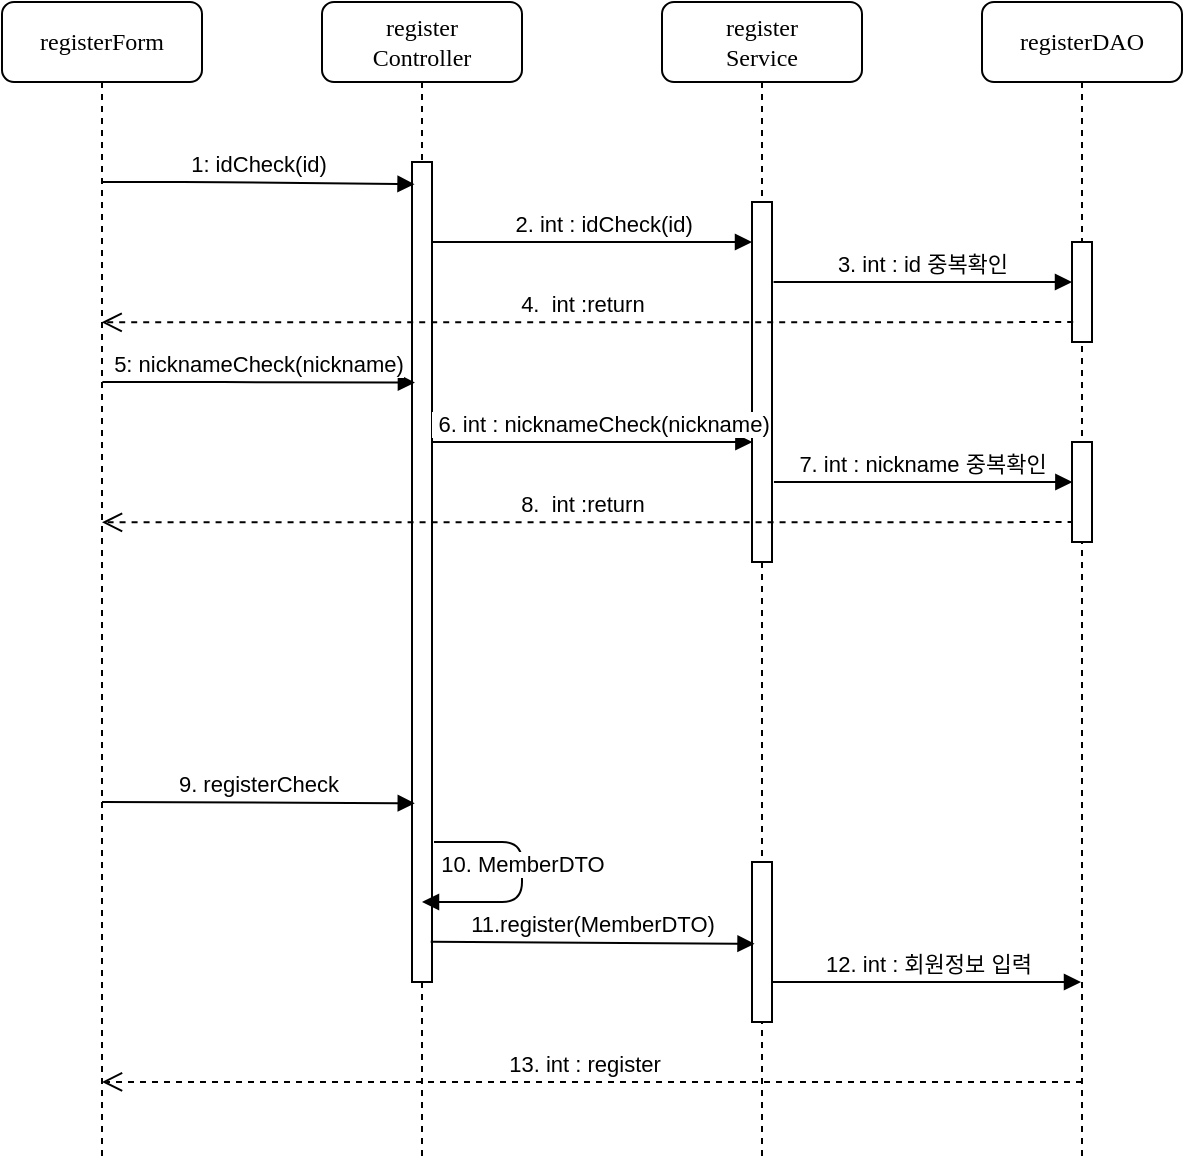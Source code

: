 <mxfile version="14.1.9" type="github">
  <diagram name="Page-1" id="13e1069c-82ec-6db2-03f1-153e76fe0fe0">
    <mxGraphModel dx="1221" dy="645" grid="1" gridSize="10" guides="1" tooltips="1" connect="1" arrows="1" fold="1" page="1" pageScale="1" pageWidth="1100" pageHeight="850" background="#ffffff" math="0" shadow="0">
      <root>
        <mxCell id="0" />
        <mxCell id="1" parent="0" />
        <mxCell id="7baba1c4bc27f4b0-2" value="register&lt;br&gt;Controller" style="shape=umlLifeline;perimeter=lifelinePerimeter;whiteSpace=wrap;html=1;container=1;collapsible=0;recursiveResize=0;outlineConnect=0;rounded=1;shadow=0;comic=0;labelBackgroundColor=none;strokeWidth=1;fontFamily=Verdana;fontSize=12;align=center;" parent="1" vertex="1">
          <mxGeometry x="260" y="80" width="100" height="580" as="geometry" />
        </mxCell>
        <mxCell id="Aa1WEz_jSSBTIPIqc46A-5" value="" style="html=1;points=[];perimeter=orthogonalPerimeter;" vertex="1" parent="7baba1c4bc27f4b0-2">
          <mxGeometry x="45" y="80" width="10" height="410" as="geometry" />
        </mxCell>
        <mxCell id="Aa1WEz_jSSBTIPIqc46A-28" value="10. MemberDTO" style="html=1;verticalAlign=bottom;endArrow=block;" edge="1" parent="7baba1c4bc27f4b0-2" target="7baba1c4bc27f4b0-2">
          <mxGeometry x="0.035" width="80" relative="1" as="geometry">
            <mxPoint x="56" y="420" as="sourcePoint" />
            <mxPoint x="110" y="460" as="targetPoint" />
            <Array as="points">
              <mxPoint x="100" y="420" />
              <mxPoint x="100" y="450" />
            </Array>
            <mxPoint as="offset" />
          </mxGeometry>
        </mxCell>
        <mxCell id="7baba1c4bc27f4b0-3" value="register&lt;br&gt;Service" style="shape=umlLifeline;perimeter=lifelinePerimeter;whiteSpace=wrap;html=1;container=1;collapsible=0;recursiveResize=0;outlineConnect=0;rounded=1;shadow=0;comic=0;labelBackgroundColor=none;strokeWidth=1;fontFamily=Verdana;fontSize=12;align=center;" parent="1" vertex="1">
          <mxGeometry x="430" y="80" width="100" height="580" as="geometry" />
        </mxCell>
        <mxCell id="Aa1WEz_jSSBTIPIqc46A-7" value="" style="html=1;points=[];perimeter=orthogonalPerimeter;" vertex="1" parent="7baba1c4bc27f4b0-3">
          <mxGeometry x="45" y="100" width="10" height="180" as="geometry" />
        </mxCell>
        <mxCell id="Aa1WEz_jSSBTIPIqc46A-6" value="" style="html=1;verticalAlign=bottom;endArrow=block;" edge="1" parent="7baba1c4bc27f4b0-3" source="Aa1WEz_jSSBTIPIqc46A-7" target="7baba1c4bc27f4b0-3">
          <mxGeometry x="NaN" y="32" width="80" relative="1" as="geometry">
            <mxPoint x="-150" y="100" as="sourcePoint" />
            <mxPoint x="-80" y="100" as="targetPoint" />
            <Array as="points" />
            <mxPoint x="31" y="-10" as="offset" />
          </mxGeometry>
        </mxCell>
        <mxCell id="7baba1c4bc27f4b0-4" value="registerDAO" style="shape=umlLifeline;perimeter=lifelinePerimeter;whiteSpace=wrap;html=1;container=1;collapsible=0;recursiveResize=0;outlineConnect=0;rounded=1;shadow=0;comic=0;labelBackgroundColor=none;strokeWidth=1;fontFamily=Verdana;fontSize=12;align=center;" parent="1" vertex="1">
          <mxGeometry x="590" y="80" width="100" height="580" as="geometry" />
        </mxCell>
        <mxCell id="Aa1WEz_jSSBTIPIqc46A-13" value="" style="html=1;points=[];perimeter=orthogonalPerimeter;" vertex="1" parent="7baba1c4bc27f4b0-4">
          <mxGeometry x="45" y="120" width="10" height="50" as="geometry" />
        </mxCell>
        <mxCell id="7baba1c4bc27f4b0-8" value="registerForm" style="shape=umlLifeline;perimeter=lifelinePerimeter;whiteSpace=wrap;html=1;container=1;collapsible=0;recursiveResize=0;outlineConnect=0;rounded=1;shadow=0;comic=0;labelBackgroundColor=none;strokeWidth=1;fontFamily=Verdana;fontSize=12;align=center;" parent="1" vertex="1">
          <mxGeometry x="100" y="80" width="100" height="580" as="geometry" />
        </mxCell>
        <mxCell id="Aa1WEz_jSSBTIPIqc46A-4" value="1:&amp;nbsp;idCheck(id)" style="html=1;verticalAlign=bottom;endArrow=block;entryX=0.127;entryY=0.027;entryDx=0;entryDy=0;entryPerimeter=0;" edge="1" parent="1" target="Aa1WEz_jSSBTIPIqc46A-5">
          <mxGeometry width="80" relative="1" as="geometry">
            <mxPoint x="150" y="170" as="sourcePoint" />
            <mxPoint x="305" y="171" as="targetPoint" />
            <Array as="points">
              <mxPoint x="200" y="170" />
            </Array>
          </mxGeometry>
        </mxCell>
        <mxCell id="Aa1WEz_jSSBTIPIqc46A-8" value="&amp;nbsp;2. int : idCheck(id)" style="html=1;verticalAlign=bottom;endArrow=block;" edge="1" parent="1" source="Aa1WEz_jSSBTIPIqc46A-5" target="Aa1WEz_jSSBTIPIqc46A-7">
          <mxGeometry x="0.05" width="80" relative="1" as="geometry">
            <mxPoint x="355" y="180" as="sourcePoint" />
            <mxPoint x="559.5" y="180" as="targetPoint" />
            <Array as="points">
              <mxPoint x="460" y="200" />
            </Array>
            <mxPoint as="offset" />
          </mxGeometry>
        </mxCell>
        <mxCell id="Aa1WEz_jSSBTIPIqc46A-19" value="3. int : id 중복확인" style="html=1;verticalAlign=bottom;endArrow=block;exitX=1.078;exitY=0.495;exitDx=0;exitDy=0;exitPerimeter=0;" edge="1" parent="1">
          <mxGeometry width="80" relative="1" as="geometry">
            <mxPoint x="485.78" y="220.0" as="sourcePoint" />
            <mxPoint x="635" y="220.0" as="targetPoint" />
            <Array as="points" />
          </mxGeometry>
        </mxCell>
        <mxCell id="Aa1WEz_jSSBTIPIqc46A-21" value="4.&amp;nbsp; int :return&amp;nbsp;&amp;nbsp;" style="html=1;verticalAlign=bottom;endArrow=open;dashed=1;endSize=8;exitX=0.06;exitY=0.855;exitDx=0;exitDy=0;exitPerimeter=0;" edge="1" parent="1">
          <mxGeometry relative="1" as="geometry">
            <mxPoint x="635.6" y="240.0" as="sourcePoint" />
            <mxPoint x="149.81" y="240.15" as="targetPoint" />
            <Array as="points">
              <mxPoint x="570" y="240.15" />
              <mxPoint x="540" y="240.15" />
              <mxPoint x="530" y="240.15" />
              <mxPoint x="410" y="240.15" />
            </Array>
          </mxGeometry>
        </mxCell>
        <mxCell id="Aa1WEz_jSSBTIPIqc46A-22" value="5: nicknameCheck(nickname)" style="html=1;verticalAlign=bottom;endArrow=block;entryX=0.127;entryY=0.027;entryDx=0;entryDy=0;entryPerimeter=0;" edge="1" parent="1">
          <mxGeometry width="80" relative="1" as="geometry">
            <mxPoint x="150.19" y="270" as="sourcePoint" />
            <mxPoint x="306.46" y="270.26" as="targetPoint" />
            <Array as="points">
              <mxPoint x="200.19" y="270" />
            </Array>
          </mxGeometry>
        </mxCell>
        <mxCell id="Aa1WEz_jSSBTIPIqc46A-23" value="&amp;nbsp;6. int : nicknameCheck(nickname)" style="html=1;verticalAlign=bottom;endArrow=block;" edge="1" parent="1">
          <mxGeometry x="0.05" width="80" relative="1" as="geometry">
            <mxPoint x="315.19" y="300" as="sourcePoint" />
            <mxPoint x="475.19" y="300" as="targetPoint" />
            <Array as="points">
              <mxPoint x="460.19" y="300" />
            </Array>
            <mxPoint as="offset" />
          </mxGeometry>
        </mxCell>
        <mxCell id="Aa1WEz_jSSBTIPIqc46A-24" value="7. int : nickname 중복확인" style="html=1;verticalAlign=bottom;endArrow=block;exitX=1.078;exitY=0.495;exitDx=0;exitDy=0;exitPerimeter=0;" edge="1" parent="1">
          <mxGeometry width="80" relative="1" as="geometry">
            <mxPoint x="485.97" y="320" as="sourcePoint" />
            <mxPoint x="635.19" y="320" as="targetPoint" />
            <Array as="points" />
          </mxGeometry>
        </mxCell>
        <mxCell id="Aa1WEz_jSSBTIPIqc46A-25" value="8.&amp;nbsp; int :return&amp;nbsp;&amp;nbsp;" style="html=1;verticalAlign=bottom;endArrow=open;dashed=1;endSize=8;exitX=0.06;exitY=0.855;exitDx=0;exitDy=0;exitPerimeter=0;" edge="1" parent="1">
          <mxGeometry relative="1" as="geometry">
            <mxPoint x="635.79" y="340" as="sourcePoint" />
            <mxPoint x="150.0" y="340.15" as="targetPoint" />
            <Array as="points">
              <mxPoint x="570.19" y="340.15" />
              <mxPoint x="540.19" y="340.15" />
              <mxPoint x="530.19" y="340.15" />
              <mxPoint x="410.19" y="340.15" />
            </Array>
          </mxGeometry>
        </mxCell>
        <mxCell id="Aa1WEz_jSSBTIPIqc46A-26" value="" style="html=1;points=[];perimeter=orthogonalPerimeter;" vertex="1" parent="1">
          <mxGeometry x="635" y="300" width="10" height="50" as="geometry" />
        </mxCell>
        <mxCell id="Aa1WEz_jSSBTIPIqc46A-27" value="9.&amp;nbsp;registerCheck" style="html=1;verticalAlign=bottom;endArrow=block;entryX=0.138;entryY=0.782;entryDx=0;entryDy=0;entryPerimeter=0;" edge="1" parent="1" target="Aa1WEz_jSSBTIPIqc46A-5">
          <mxGeometry width="80" relative="1" as="geometry">
            <mxPoint x="150" y="480" as="sourcePoint" />
            <mxPoint x="300" y="480" as="targetPoint" />
          </mxGeometry>
        </mxCell>
        <mxCell id="Aa1WEz_jSSBTIPIqc46A-29" value="" style="html=1;points=[];perimeter=orthogonalPerimeter;" vertex="1" parent="1">
          <mxGeometry x="475" y="510" width="10" height="80" as="geometry" />
        </mxCell>
        <mxCell id="Aa1WEz_jSSBTIPIqc46A-33" value="11.register(MemberDTO)" style="html=1;verticalAlign=bottom;endArrow=block;exitX=0.935;exitY=0.951;exitDx=0;exitDy=0;exitPerimeter=0;entryX=0.126;entryY=0.511;entryDx=0;entryDy=0;entryPerimeter=0;" edge="1" parent="1" source="Aa1WEz_jSSBTIPIqc46A-5" target="Aa1WEz_jSSBTIPIqc46A-29">
          <mxGeometry width="80" relative="1" as="geometry">
            <mxPoint x="320" y="550" as="sourcePoint" />
            <mxPoint x="400" y="550" as="targetPoint" />
          </mxGeometry>
        </mxCell>
        <mxCell id="Aa1WEz_jSSBTIPIqc46A-34" value="12. int : 회원정보 입력" style="html=1;verticalAlign=bottom;endArrow=block;" edge="1" parent="1" target="7baba1c4bc27f4b0-4">
          <mxGeometry width="80" relative="1" as="geometry">
            <mxPoint x="485" y="570" as="sourcePoint" />
            <mxPoint x="565" y="570" as="targetPoint" />
            <Array as="points">
              <mxPoint x="525" y="570" />
            </Array>
          </mxGeometry>
        </mxCell>
        <mxCell id="Aa1WEz_jSSBTIPIqc46A-35" value="13. int : register" style="html=1;verticalAlign=bottom;endArrow=open;dashed=1;endSize=8;exitX=0.5;exitY=0.931;exitDx=0;exitDy=0;exitPerimeter=0;" edge="1" parent="1" source="7baba1c4bc27f4b0-4" target="7baba1c4bc27f4b0-8">
          <mxGeometry x="0.019" relative="1" as="geometry">
            <mxPoint x="635" y="620" as="sourcePoint" />
            <mxPoint x="555" y="620" as="targetPoint" />
            <mxPoint as="offset" />
          </mxGeometry>
        </mxCell>
      </root>
    </mxGraphModel>
  </diagram>
</mxfile>
